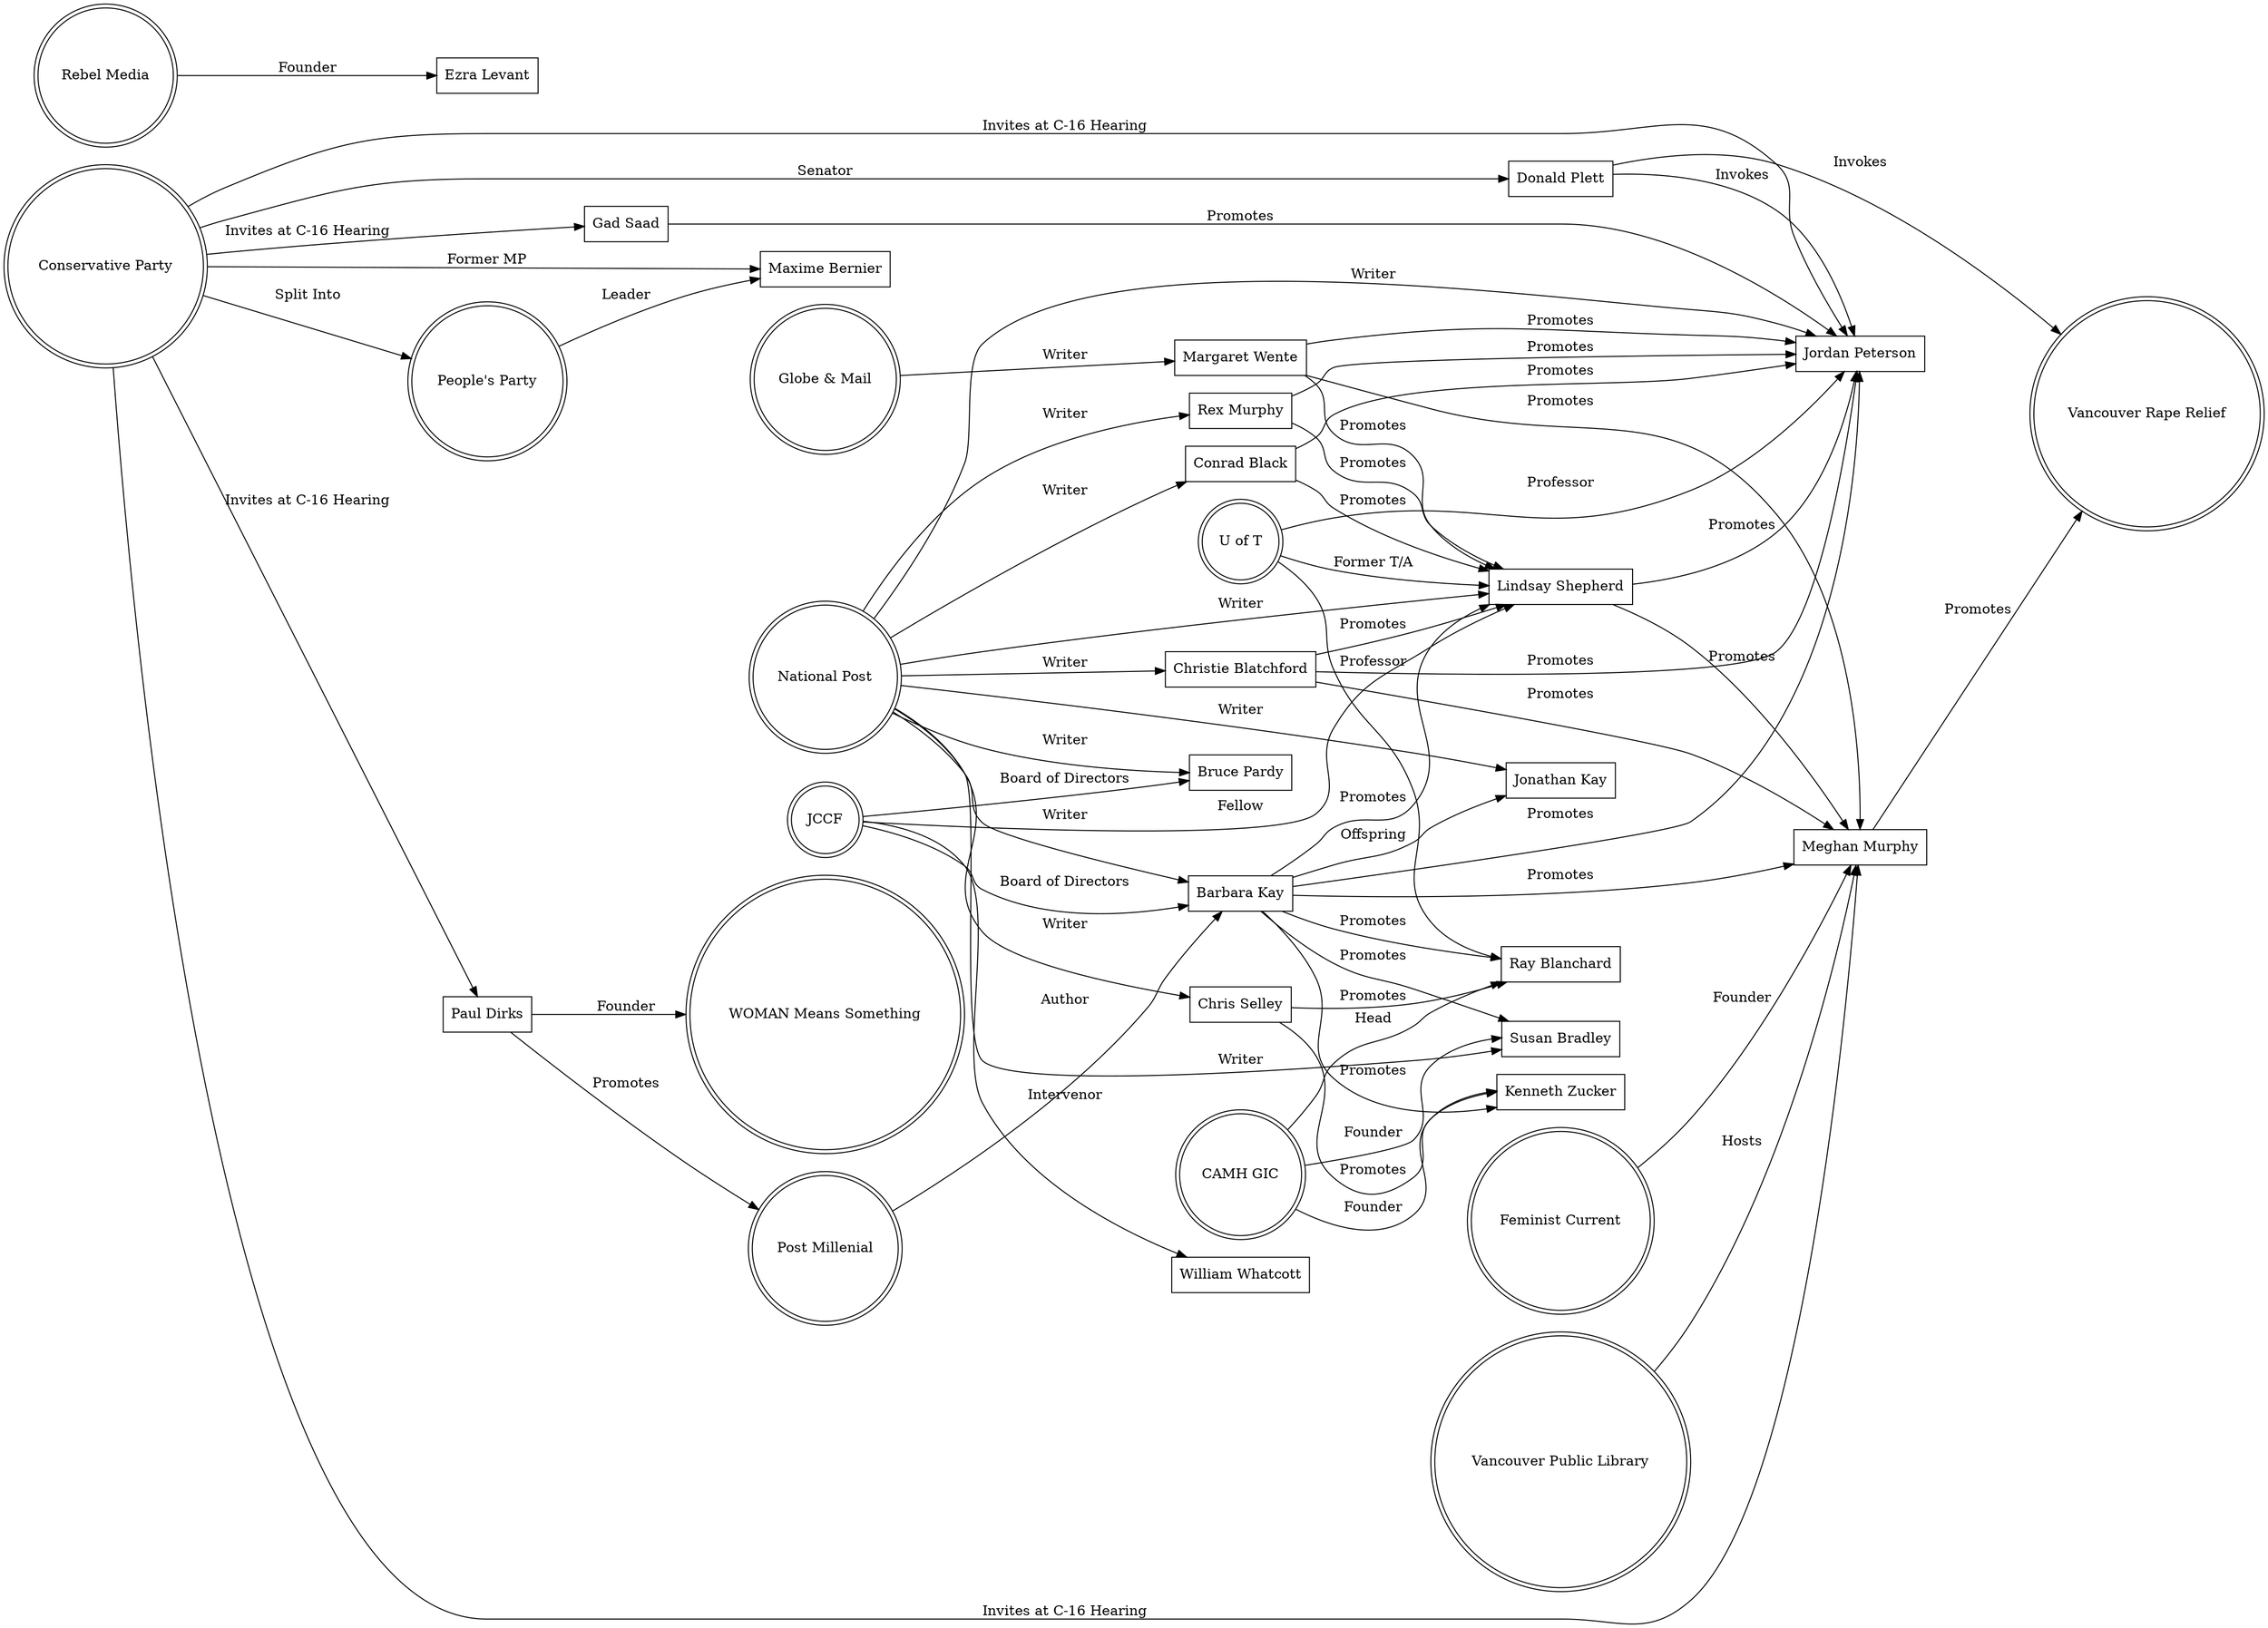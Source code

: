 digraph transphobes {
    rankdir=LR;
    node [shape = doublecircle]; "National Post" "JCCF" "Conservative Party" "Globe & Mail" "People's Party" "Post Millenial" "WOMAN Means Something" "Rebel Media" "CAMH GIC" "Vancouver Rape Relief" "Feminist Current" "Vancouver Public Library" "U of T";
    node [shape = rectangle];
    "Barbara Kay" -> "Jonathan Kay" [ label = "Offspring" ];
    "Barbara Kay" -> "Jordan Peterson" [ label = "Promotes" ];
    "Barbara Kay" -> "Kenneth Zucker" [ label = "Promotes" ];
    "Barbara Kay" -> "Lindsay Shepherd" [ label = "Promotes" ];
    "Barbara Kay" -> "Meghan Murphy" [ label = "Promotes" ];
    "Barbara Kay" -> "Ray Blanchard" [ label = "Promotes" ];
    "Barbara Kay" -> "Susan Bradley" [ label = "Promotes" ];
    "CAMH GIC" -> "Kenneth Zucker" [ label = "Founder" ];
    "CAMH GIC" -> "Ray Blanchard" [ label = "Head" ];
    "CAMH GIC" -> "Susan Bradley" [ label = "Founder" ];
    "Christie Blatchford" -> "Jordan Peterson" [ label = "Promotes" ];
    "Christie Blatchford" -> "Lindsay Shepherd" [ label = "Promotes" ];
    "Christie Blatchford" -> "Meghan Murphy" [ label = "Promotes" ];
    "Chris Selley" -> "Kenneth Zucker" [ label = "Promotes" ];
    "Chris Selley" -> "Ray Blanchard" [ label = "Promotes" ];
    "Conrad Black" -> "Jordan Peterson" [ label = "Promotes" ];
    "Conrad Black" -> "Lindsay Shepherd" [ label = "Promotes" ];
    "Conservative Party" -> "Donald Plett" [ label = "Senator" ];
    "Conservative Party" -> "Gad Saad" [ label = "Invites at C-16 Hearing" ];
    "Conservative Party" -> "Jordan Peterson" [ label = "Invites at C-16 Hearing" ];
    "Conservative Party" -> "Maxime Bernier" [ label = "Former MP" ];
    "Conservative Party" -> "Meghan Murphy" [ label = "Invites at C-16 Hearing" ];
    "Conservative Party" -> "Paul Dirks" [ label = "Invites at C-16 Hearing" ];
    "Conservative Party" -> "People's Party" [ label = "Split Into" ];
    "Donald Plett" -> "Jordan Peterson" [ label = "Invokes" ];
    "Donald Plett" -> "Vancouver Rape Relief" [ label = "Invokes" ];
    "Feminist Current" -> "Meghan Murphy" [ label = "Founder" ];
    "Gad Saad" -> "Jordan Peterson" [ label = "Promotes" ];
    "Globe & Mail" -> "Margaret Wente" [ label = "Writer" ];
    "JCCF" -> "Barbara Kay" [ label = "Board of Directors" ];
    "JCCF" -> "Bruce Pardy" [ label = "Board of Directors" ];
    "JCCF" -> "Lindsay Shepherd" [ label = "Fellow" ];
    "JCCF" -> "William Whatcott" [ label = "Intervenor" ]; 
    "Lindsay Shepherd" -> "Jordan Peterson" [ label = "Promotes" ];
    "Lindsay Shepherd" -> "Meghan Murphy" [ label = "Promotes" ];
    "Margaret Wente" -> "Jordan Peterson" [ label = "Promotes" ];
    "Margaret Wente" -> "Lindsay Shepherd" [ label = "Promotes" ];
    "Margaret Wente" -> "Meghan Murphy" [ label = "Promotes" ];
    "Meghan Murphy" -> "Vancouver Rape Relief" [ label = "Promotes" ]
    "National Post" -> "Barbara Kay" [ label = "Writer" ];
    "National Post" -> "Bruce Pardy" [ label = "Writer" ];
    "National Post" -> "Christie Blatchford" [ label = "Writer" ];
    "National Post" -> "Chris Selley" [ label = "Writer" ];
    "National Post" -> "Conrad Black" [ label = "Writer" ];
    "National Post" -> "Jonathan Kay" [ label = "Writer" ];
    "National Post" -> "Jordan Peterson" [ label = "Writer" ];
    "National Post" -> "Lindsay Shepherd" [ label = "Writer" ];
    "National Post" -> "Rex Murphy" [ label = "Writer" ];
    "National Post" -> "Susan Bradley" [ label = "Writer" ];
    "Paul Dirks" -> "Post Millenial" [ label = "Promotes" ];
    "Paul Dirks" -> "WOMAN Means Something" [ label = "Founder" ];
    "People's Party" -> "Maxime Bernier" [ label = "Leader" ];
    "Post Millenial" -> "Barbara Kay" [ label = "Author" ];
    "Rebel Media" -> "Ezra Levant" [ label = "Founder" ];
    "Rex Murphy" -> "Jordan Peterson" [ label = "Promotes" ];
    "Rex Murphy" -> "Lindsay Shepherd" [ label = "Promotes" ];
    "U of T" -> "Jordan Peterson" [ label = "Professor" ];
    "U of T" -> "Lindsay Shepherd" [ label = "Former T/A" ];
    "U of T" -> "Ray Blanchard" [ label = "Professor" ];
    "Vancouver Public Library" -> "Meghan Murphy" [ label = "Hosts" ];
}
